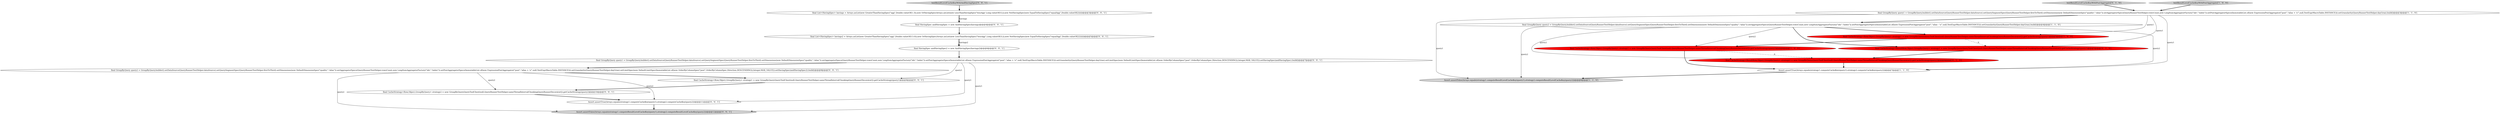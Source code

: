 digraph {
17 [style = filled, label = "final CacheStrategy<Row,Object,GroupByQuery> strategy1 = new GroupByQueryQueryToolChest(null,QueryRunnerTestHelper.sameThreadIntervalChunkingQueryRunnerDecorator()).getCacheStrategy(query1)@@@9@@@['0', '0', '1']", fillcolor = white, shape = ellipse image = "AAA0AAABBB3BBB"];
9 [style = filled, label = "testResultLevelCacheKeyWithPostAggregate['0', '1', '0']", fillcolor = lightgray, shape = diamond image = "AAA0AAABBB2BBB"];
15 [style = filled, label = "Assert.assertFalse(Arrays.equals(strategy1.computeResultLevelCacheKey(query1),strategy2.computeResultLevelCacheKey(query2)))@@@12@@@['0', '0', '1']", fillcolor = lightgray, shape = ellipse image = "AAA0AAABBB3BBB"];
12 [style = filled, label = "final HavingSpec andHavingSpec2 = new AndHavingSpec(havings2)@@@6@@@['0', '0', '1']", fillcolor = white, shape = ellipse image = "AAA0AAABBB3BBB"];
3 [style = filled, label = "testResultLevelCacheKeyWithPostAggregate['1', '0', '0']", fillcolor = lightgray, shape = diamond image = "AAA0AAABBB1BBB"];
5 [style = filled, label = "final GroupByQuery query1 = GroupByQuery.builder().setDataSource(QueryRunnerTestHelper.dataSource).setQuerySegmentSpec(QueryRunnerTestHelper.firstToThird).setDimensions(new DefaultDimensionSpec(\"quality\",\"alias\")).setAggregatorSpecs(QueryRunnerTestHelper.rowsCount,new LongSumAggregatorFactory(\"idx\",\"index\")).setPostAggregatorSpecs(ImmutableList.of(new ExpressionPostAggregator(\"post\",\"alias + 'x'\",null,TestExprMacroTable.INSTANCE))).setGranularity(QueryRunnerTestHelper.dayGran).build()@@@3@@@['1', '1', '0']", fillcolor = white, shape = ellipse image = "AAA0AAABBB1BBB"];
10 [style = filled, label = "final List<HavingSpec> havings = Arrays.asList(new GreaterThanHavingSpec(\"agg\",Double.valueOf(1.3)),new OrHavingSpec(Arrays.asList(new LessThanHavingSpec(\"lessAgg\",Long.valueOf(1L)),new NotHavingSpec(new EqualToHavingSpec(\"equalAgg\",Double.valueOf(2))))))@@@3@@@['0', '0', '1']", fillcolor = white, shape = ellipse image = "AAA0AAABBB3BBB"];
18 [style = filled, label = "final HavingSpec andHavingSpec = new AndHavingSpec(havings)@@@4@@@['0', '0', '1']", fillcolor = white, shape = ellipse image = "AAA0AAABBB3BBB"];
14 [style = filled, label = "final GroupByQuery query2 = GroupByQuery.builder().setDataSource(QueryRunnerTestHelper.dataSource).setQuerySegmentSpec(QueryRunnerTestHelper.firstToThird).setDimensions(new DefaultDimensionSpec(\"quality\",\"alias\")).setAggregatorSpecs(QueryRunnerTestHelper.rowsCount,new LongSumAggregatorFactory(\"idx\",\"index\")).setPostAggregatorSpecs(ImmutableList.of(new ExpressionPostAggregator(\"post\",\"alias + 'x'\",null,TestExprMacroTable.INSTANCE))).setGranularity(QueryRunnerTestHelper.dayGran).setLimitSpec(new DefaultLimitSpec(ImmutableList.of(new OrderByColumnSpec(\"post\",OrderByColumnSpec.Direction.DESCENDING)),Integer.MAX_VALUE)).setHavingSpec(andHavingSpec2).build()@@@8@@@['0', '0', '1']", fillcolor = white, shape = ellipse image = "AAA0AAABBB3BBB"];
11 [style = filled, label = "final CacheStrategy<Row,Object,GroupByQuery> strategy2 = new GroupByQueryQueryToolChest(null,QueryRunnerTestHelper.sameThreadIntervalChunkingQueryRunnerDecorator()).getCacheStrategy(query2)@@@10@@@['0', '0', '1']", fillcolor = white, shape = ellipse image = "AAA0AAABBB3BBB"];
16 [style = filled, label = "Assert.assertTrue(Arrays.equals(strategy1.computeCacheKey(query1),strategy2.computeCacheKey(query2)))@@@11@@@['0', '0', '1']", fillcolor = white, shape = ellipse image = "AAA0AAABBB3BBB"];
4 [style = filled, label = "Assert.assertTrue(Arrays.equals(strategy1.computeCacheKey(query1),strategy2.computeCacheKey(query2)))@@@7@@@['1', '1', '0']", fillcolor = white, shape = ellipse image = "AAA0AAABBB1BBB"];
2 [style = filled, label = "Assert.assertFalse(Arrays.equals(strategy1.computeResultLevelCacheKey(query1),strategy2.computeResultLevelCacheKey(query2)))@@@8@@@['1', '1', '0']", fillcolor = lightgray, shape = ellipse image = "AAA0AAABBB1BBB"];
19 [style = filled, label = "final List<HavingSpec> havings2 = Arrays.asList(new GreaterThanHavingSpec(\"agg\",Double.valueOf(13.0)),new OrHavingSpec(Arrays.asList(new LessThanHavingSpec(\"lessAgg\",Long.valueOf(1L)),new NotHavingSpec(new EqualToHavingSpec(\"equalAgg\",Double.valueOf(22))))))@@@5@@@['0', '0', '1']", fillcolor = white, shape = ellipse image = "AAA0AAABBB3BBB"];
20 [style = filled, label = "final GroupByQuery query1 = GroupByQuery.builder().setDataSource(QueryRunnerTestHelper.dataSource).setQuerySegmentSpec(QueryRunnerTestHelper.firstToThird).setDimensions(new DefaultDimensionSpec(\"quality\",\"alias\")).setAggregatorSpecs(QueryRunnerTestHelper.rowsCount,new LongSumAggregatorFactory(\"idx\",\"index\")).setPostAggregatorSpecs(ImmutableList.of(new ExpressionPostAggregator(\"post\",\"alias + 'x'\",null,TestExprMacroTable.INSTANCE))).setGranularity(QueryRunnerTestHelper.dayGran).setLimitSpec(new DefaultLimitSpec(ImmutableList.of(new OrderByColumnSpec(\"post\",OrderByColumnSpec.Direction.DESCENDING)),Integer.MAX_VALUE)).setHavingSpec(andHavingSpec).build()@@@7@@@['0', '0', '1']", fillcolor = white, shape = ellipse image = "AAA0AAABBB3BBB"];
0 [style = filled, label = "final GroupByQuery query2 = GroupByQuery.builder().setDataSource(QueryRunnerTestHelper.dataSource).setQuerySegmentSpec(QueryRunnerTestHelper.firstToThird).setDimensions(new DefaultDimensionSpec(\"quality\",\"alias\")).setAggregatorSpecs(QueryRunnerTestHelper.rowsCount,new LongSumAggregatorFactory(\"idx\",\"index\")).setPostAggregatorSpecs(ImmutableList.of(new ExpressionPostAggregator(\"post\",\"alias - 'x'\",null,TestExprMacroTable.INSTANCE))).setGranularity(QueryRunnerTestHelper.dayGran).build()@@@4@@@['1', '1', '0']", fillcolor = white, shape = ellipse image = "AAA0AAABBB1BBB"];
8 [style = filled, label = "final CacheStrategy<ResultRow,Object,GroupByQuery> strategy1 = new GroupByQueryQueryToolChest(null,QueryRunnerTestHelper.sameThreadIntervalChunkingQueryRunnerDecorator()).getCacheStrategy(query1)@@@5@@@['0', '1', '0']", fillcolor = red, shape = ellipse image = "AAA1AAABBB2BBB"];
6 [style = filled, label = "final CacheStrategy<Row,Object,GroupByQuery> strategy2 = new GroupByQueryQueryToolChest(null,QueryRunnerTestHelper.sameThreadIntervalChunkingQueryRunnerDecorator()).getCacheStrategy(query2)@@@6@@@['1', '0', '0']", fillcolor = red, shape = ellipse image = "AAA1AAABBB1BBB"];
13 [style = filled, label = "testResultLevelCacheKeyWithAndHavingSpec['0', '0', '1']", fillcolor = lightgray, shape = diamond image = "AAA0AAABBB3BBB"];
7 [style = filled, label = "final CacheStrategy<ResultRow,Object,GroupByQuery> strategy2 = new GroupByQueryQueryToolChest(null,QueryRunnerTestHelper.sameThreadIntervalChunkingQueryRunnerDecorator()).getCacheStrategy(query2)@@@6@@@['0', '1', '0']", fillcolor = red, shape = ellipse image = "AAA1AAABBB2BBB"];
1 [style = filled, label = "final CacheStrategy<Row,Object,GroupByQuery> strategy1 = new GroupByQueryQueryToolChest(null,QueryRunnerTestHelper.sameThreadIntervalChunkingQueryRunnerDecorator()).getCacheStrategy(query1)@@@5@@@['1', '0', '0']", fillcolor = red, shape = ellipse image = "AAA1AAABBB1BBB"];
14->15 [style = solid, label="query2"];
11->16 [style = bold, label=""];
10->18 [style = bold, label=""];
16->15 [style = bold, label=""];
13->10 [style = bold, label=""];
20->15 [style = solid, label="query1"];
0->4 [style = solid, label="query2"];
0->7 [style = solid, label="query2"];
19->12 [style = bold, label=""];
5->1 [style = solid, label="query1"];
20->17 [style = solid, label="query1"];
20->16 [style = solid, label="query1"];
6->7 [style = dashed, label="0"];
18->19 [style = bold, label=""];
12->20 [style = bold, label=""];
14->17 [style = bold, label=""];
20->14 [style = bold, label=""];
4->2 [style = bold, label=""];
7->4 [style = bold, label=""];
0->2 [style = solid, label="query2"];
8->7 [style = bold, label=""];
5->8 [style = solid, label="query1"];
6->4 [style = bold, label=""];
3->5 [style = bold, label=""];
1->6 [style = bold, label=""];
5->2 [style = solid, label="query1"];
5->0 [style = bold, label=""];
0->1 [style = bold, label=""];
0->8 [style = bold, label=""];
9->5 [style = bold, label=""];
14->11 [style = solid, label="query2"];
14->16 [style = solid, label="query2"];
1->8 [style = dashed, label="0"];
5->4 [style = solid, label="query1"];
10->18 [style = solid, label="havings"];
19->12 [style = solid, label="havings2"];
0->6 [style = solid, label="query2"];
17->11 [style = bold, label=""];
}
